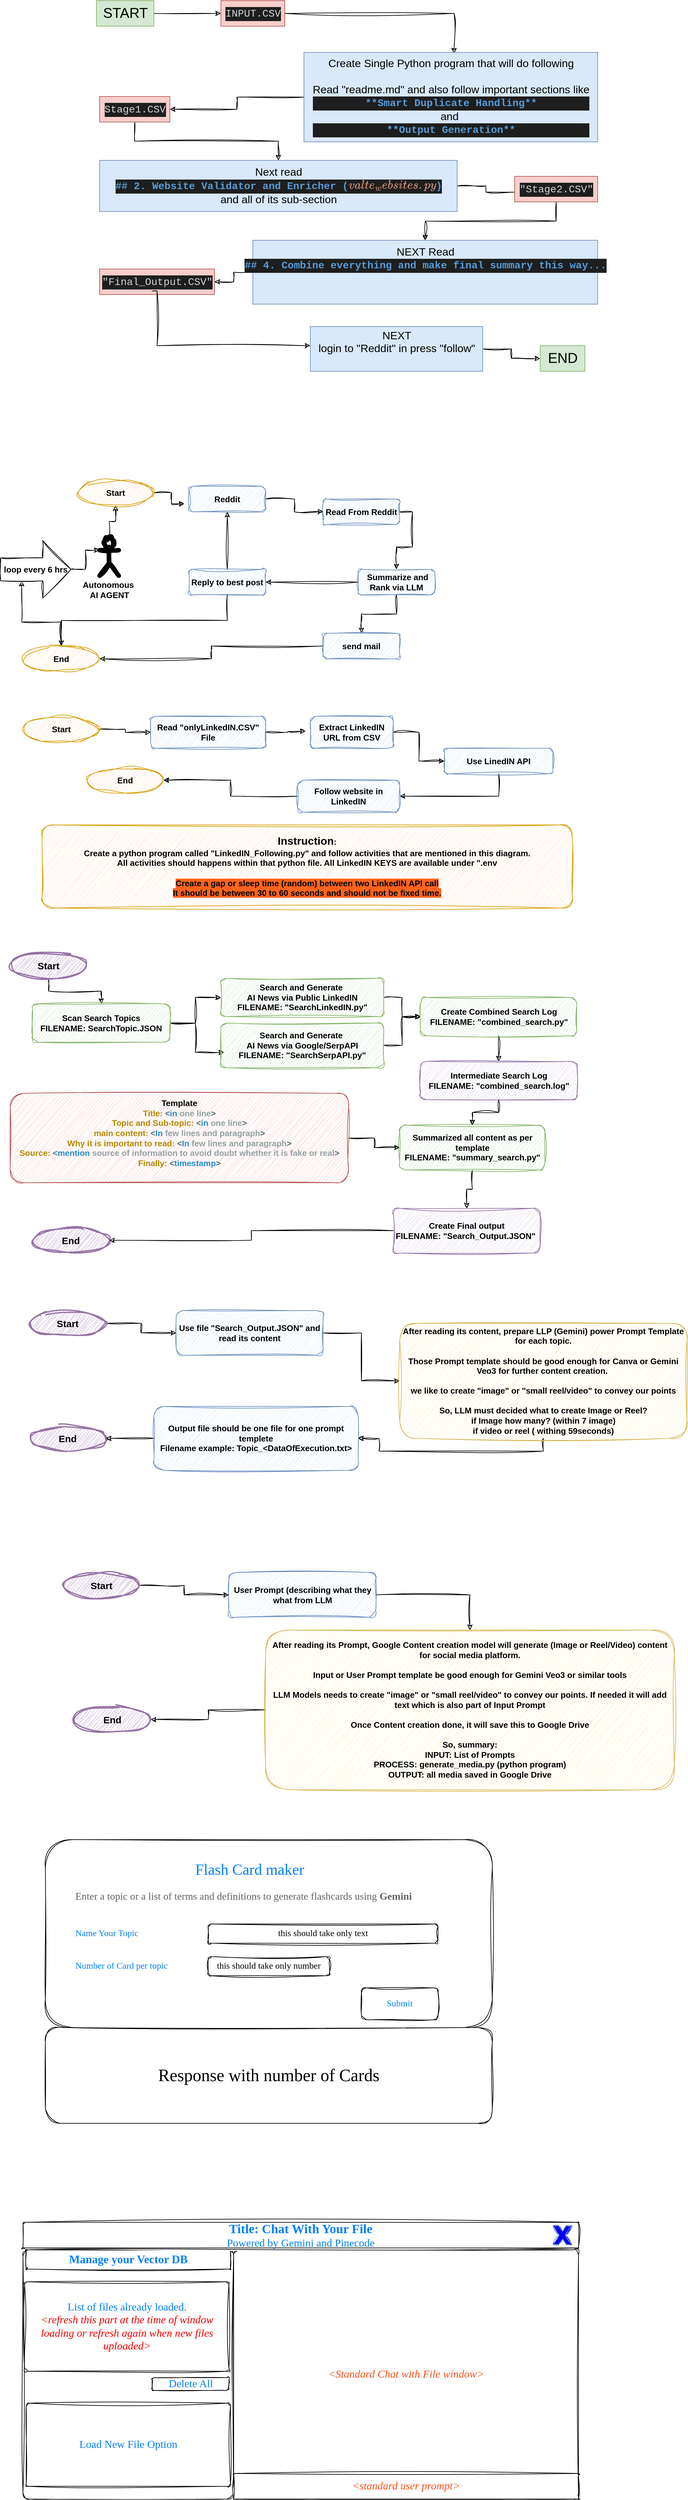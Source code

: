 <mxfile version="28.1.2">
  <diagram name="Page-1" id="1qW2JOKXYpLRvEJQn6gx">
    <mxGraphModel dx="1240" dy="681" grid="1" gridSize="10" guides="1" tooltips="1" connect="1" arrows="1" fold="1" page="1" pageScale="1" pageWidth="1700" pageHeight="2400" math="0" shadow="0">
      <root>
        <mxCell id="0" />
        <mxCell id="1" parent="0" />
        <mxCell id="lKeDKP6vbJKKnMthS0r1-26" value="" style="edgeStyle=orthogonalEdgeStyle;rounded=0;sketch=1;hachureGap=4;jiggle=2;curveFitting=1;orthogonalLoop=1;jettySize=auto;html=1;fontFamily=Architects Daughter;fontSource=https%3A%2F%2Ffonts.googleapis.com%2Fcss%3Ffamily%3DArchitects%2BDaughter;entryX=0.511;entryY=0.011;entryDx=0;entryDy=0;entryPerimeter=0;" parent="1" source="lKeDKP6vbJKKnMthS0r1-22" target="lKeDKP6vbJKKnMthS0r1-24" edge="1">
          <mxGeometry relative="1" as="geometry">
            <mxPoint x="325" y="95" as="targetPoint" />
          </mxGeometry>
        </mxCell>
        <mxCell id="lKeDKP6vbJKKnMthS0r1-22" value="&lt;div style=&quot;color: #d4d4d4;background-color: #1e1e1e;font-family: Consolas, &#39;Courier New&#39;, monospace;font-weight: normal;font-size: 16px;line-height: 22px;white-space: pre;&quot;&gt;&lt;div&gt;&lt;span style=&quot;color: #d4d4d4;&quot;&gt;INPUT.CSV&lt;/span&gt;&lt;/div&gt;&lt;/div&gt;" style="text;html=1;align=center;verticalAlign=middle;resizable=0;points=[];autosize=1;strokeColor=#b85450;fillColor=#f8cecc;fontFamily=Helvetica;fontSize=17;" parent="1" vertex="1">
          <mxGeometry x="430" y="50" width="100" height="40" as="geometry" />
        </mxCell>
        <mxCell id="lKeDKP6vbJKKnMthS0r1-29" value="" style="edgeStyle=orthogonalEdgeStyle;rounded=0;sketch=1;hachureGap=4;jiggle=2;curveFitting=1;orthogonalLoop=1;jettySize=auto;html=1;fontFamily=Architects Daughter;fontSource=https%3A%2F%2Ffonts.googleapis.com%2Fcss%3Ffamily%3DArchitects%2BDaughter;" parent="1" source="lKeDKP6vbJKKnMthS0r1-23" target="lKeDKP6vbJKKnMthS0r1-28" edge="1">
          <mxGeometry relative="1" as="geometry" />
        </mxCell>
        <mxCell id="lKeDKP6vbJKKnMthS0r1-23" value="&lt;div style=&quot;color: #d4d4d4;background-color: #1e1e1e;font-family: Consolas, &#39;Courier New&#39;, monospace;font-weight: normal;font-size: 16px;line-height: 22px;white-space: pre;&quot;&gt;&lt;div&gt;&lt;span style=&quot;color: #d4d4d4;&quot;&gt;Stage1.CSV&lt;/span&gt;&lt;/div&gt;&lt;/div&gt;" style="text;html=1;align=center;verticalAlign=middle;resizable=0;points=[];autosize=1;strokeColor=#b85450;fillColor=#f8cecc;fontFamily=Helvetica;fontSize=17;" parent="1" vertex="1">
          <mxGeometry x="240" y="200" width="110" height="40" as="geometry" />
        </mxCell>
        <mxCell id="lKeDKP6vbJKKnMthS0r1-27" value="" style="edgeStyle=orthogonalEdgeStyle;rounded=0;sketch=1;hachureGap=4;jiggle=2;curveFitting=1;orthogonalLoop=1;jettySize=auto;html=1;fontFamily=Architects Daughter;fontSource=https%3A%2F%2Ffonts.googleapis.com%2Fcss%3Ffamily%3DArchitects%2BDaughter;" parent="1" source="lKeDKP6vbJKKnMthS0r1-24" target="lKeDKP6vbJKKnMthS0r1-23" edge="1">
          <mxGeometry relative="1" as="geometry" />
        </mxCell>
        <mxCell id="lKeDKP6vbJKKnMthS0r1-24" value="&lt;div&gt;Create Single Python program that will do following&lt;/div&gt;&lt;div&gt;&lt;br&gt;&lt;/div&gt;&lt;div&gt;Read &quot;readme.md&quot; and also follow important sections like&lt;div style=&quot;color: rgb(212, 212, 212); background-color: rgb(30, 30, 30); font-family: Consolas, &amp;quot;Courier New&amp;quot;, monospace; font-weight: normal; font-size: 16px; line-height: 22px; white-space: pre;&quot;&gt;&lt;div&gt;&lt;span style=&quot;color: rgb(86, 156, 214); font-weight: bold;&quot;&gt;**Smart Duplicate Handling**&lt;/span&gt;&lt;/div&gt;&lt;/div&gt;and&amp;nbsp;&lt;/div&gt;&lt;div&gt;&lt;div style=&quot;color: rgb(212, 212, 212); background-color: rgb(30, 30, 30); font-family: Consolas, &amp;quot;Courier New&amp;quot;, monospace; font-weight: normal; font-size: 16px; line-height: 22px; white-space: pre;&quot;&gt;&lt;div&gt;&lt;span style=&quot;color: rgb(86, 156, 214); font-weight: bold;&quot;&gt;**Output Generation**&lt;/span&gt;&lt;/div&gt;&lt;/div&gt;&lt;/div&gt;" style="text;html=1;align=center;verticalAlign=middle;resizable=0;points=[];autosize=1;strokeColor=#6c8ebf;fillColor=#dae8fc;fontFamily=Helvetica;fontSize=17;" parent="1" vertex="1">
          <mxGeometry x="560" y="131" width="460" height="140" as="geometry" />
        </mxCell>
        <mxCell id="lKeDKP6vbJKKnMthS0r1-32" value="" style="edgeStyle=orthogonalEdgeStyle;rounded=0;sketch=1;hachureGap=4;jiggle=2;curveFitting=1;orthogonalLoop=1;jettySize=auto;html=1;fontFamily=Architects Daughter;fontSource=https%3A%2F%2Ffonts.googleapis.com%2Fcss%3Ffamily%3DArchitects%2BDaughter;entryX=0.071;entryY=0.617;entryDx=0;entryDy=0;entryPerimeter=0;" parent="1" source="lKeDKP6vbJKKnMthS0r1-28" target="lKeDKP6vbJKKnMthS0r1-30" edge="1">
          <mxGeometry relative="1" as="geometry">
            <mxPoint x="630" y="510" as="targetPoint" />
          </mxGeometry>
        </mxCell>
        <mxCell id="lKeDKP6vbJKKnMthS0r1-28" value="&lt;div&gt;Next read &lt;br&gt;&lt;/div&gt;&lt;div&gt;&lt;div style=&quot;color: rgb(212, 212, 212); background-color: rgb(30, 30, 30); font-family: Consolas, &amp;quot;Courier New&amp;quot;, monospace; font-weight: normal; font-size: 16px; line-height: 22px; white-space: pre;&quot;&gt;&lt;div&gt;&lt;span style=&quot;color: rgb(86, 156, 214); font-weight: bold;&quot;&gt;## 2. Website Validator and Enricher (&lt;/span&gt;&lt;span style=&quot;color: rgb(206, 145, 120); font-weight: bold;&quot;&gt;`validate_websites.py`&lt;/span&gt;&lt;span style=&quot;color: rgb(86, 156, 214); font-weight: bold;&quot;&gt;)&lt;/span&gt;&lt;/div&gt;&lt;/div&gt;and all of its sub-section&lt;/div&gt;" style="text;html=1;align=center;verticalAlign=middle;resizable=0;points=[];autosize=1;strokeColor=#6c8ebf;fillColor=#dae8fc;fontFamily=Helvetica;fontSize=17;" parent="1" vertex="1">
          <mxGeometry x="240" y="300" width="560" height="80" as="geometry" />
        </mxCell>
        <mxCell id="lKeDKP6vbJKKnMthS0r1-37" value="" style="edgeStyle=orthogonalEdgeStyle;rounded=0;sketch=1;hachureGap=4;jiggle=2;curveFitting=1;orthogonalLoop=1;jettySize=auto;html=1;fontFamily=Architects Daughter;fontSource=https%3A%2F%2Ffonts.googleapis.com%2Fcss%3Ffamily%3DArchitects%2BDaughter;" parent="1" source="lKeDKP6vbJKKnMthS0r1-30" target="lKeDKP6vbJKKnMthS0r1-35" edge="1">
          <mxGeometry relative="1" as="geometry" />
        </mxCell>
        <mxCell id="lKeDKP6vbJKKnMthS0r1-30" value="&lt;div style=&quot;color: #d4d4d4;background-color: #1e1e1e;font-family: Consolas, &#39;Courier New&#39;, monospace;font-weight: normal;font-size: 16px;line-height: 22px;white-space: pre;&quot;&gt;&lt;div&gt;&lt;span style=&quot;color: #d4d4d4;&quot;&gt;&quot;Stage2.CSV&quot;&lt;/span&gt;&lt;/div&gt;&lt;/div&gt;" style="text;html=1;align=center;verticalAlign=middle;resizable=0;points=[];autosize=1;strokeColor=#b85450;fillColor=#f8cecc;fontFamily=Helvetica;fontSize=17;" parent="1" vertex="1">
          <mxGeometry x="890" y="325" width="130" height="40" as="geometry" />
        </mxCell>
        <mxCell id="lKeDKP6vbJKKnMthS0r1-38" value="" style="edgeStyle=orthogonalEdgeStyle;rounded=0;sketch=1;hachureGap=4;jiggle=2;curveFitting=1;orthogonalLoop=1;jettySize=auto;html=1;fontFamily=Architects Daughter;fontSource=https%3A%2F%2Ffonts.googleapis.com%2Fcss%3Ffamily%3DArchitects%2BDaughter;" parent="1" source="lKeDKP6vbJKKnMthS0r1-35" target="lKeDKP6vbJKKnMthS0r1-36" edge="1">
          <mxGeometry relative="1" as="geometry" />
        </mxCell>
        <mxCell id="lKeDKP6vbJKKnMthS0r1-35" value="NEXT Read &lt;br&gt;&lt;div&gt;&lt;div style=&quot;color: #d4d4d4;background-color: #1e1e1e;font-family: Consolas, &#39;Courier New&#39;, monospace;font-weight: normal;font-size: 16px;line-height: 22px;white-space: pre;&quot;&gt;&lt;div&gt;&lt;span style=&quot;color: #569cd6;font-weight: bold;&quot;&gt;## 4. Combine everything and make final summary this way...&lt;/span&gt;&lt;/div&gt;&lt;/div&gt;&lt;/div&gt;&lt;div&gt;&lt;br&gt;&lt;/div&gt;&lt;div&gt;&lt;br&gt;&lt;/div&gt;" style="text;html=1;align=center;verticalAlign=middle;resizable=0;points=[];autosize=1;strokeColor=#6c8ebf;fillColor=#dae8fc;fontFamily=Helvetica;fontSize=17;" parent="1" vertex="1">
          <mxGeometry x="480" y="425" width="540" height="100" as="geometry" />
        </mxCell>
        <mxCell id="lKeDKP6vbJKKnMthS0r1-36" value="&lt;div style=&quot;color: #d4d4d4;background-color: #1e1e1e;font-family: Consolas, &#39;Courier New&#39;, monospace;font-weight: normal;font-size: 16px;line-height: 22px;white-space: pre;&quot;&gt;&lt;div&gt;&lt;span style=&quot;color: #d4d4d4;&quot;&gt;&quot;Final_Output.CSV&quot;&lt;/span&gt;&lt;/div&gt;&lt;/div&gt;" style="text;html=1;align=center;verticalAlign=middle;resizable=0;points=[];autosize=1;strokeColor=#b85450;fillColor=#f8cecc;fontFamily=Helvetica;fontSize=17;" parent="1" vertex="1">
          <mxGeometry x="240" y="470" width="180" height="40" as="geometry" />
        </mxCell>
        <mxCell id="-dyTPLVaZyKXN_oUD8W6-10" value="" style="edgeStyle=orthogonalEdgeStyle;rounded=0;sketch=1;hachureGap=4;jiggle=2;curveFitting=1;orthogonalLoop=1;jettySize=auto;html=1;fontFamily=Architects Daughter;fontSource=https%3A%2F%2Ffonts.googleapis.com%2Fcss%3Ffamily%3DArchitects%2BDaughter;" parent="1" source="-dyTPLVaZyKXN_oUD8W6-3" target="-dyTPLVaZyKXN_oUD8W6-9" edge="1">
          <mxGeometry relative="1" as="geometry" />
        </mxCell>
        <mxCell id="-dyTPLVaZyKXN_oUD8W6-3" value="NEXT &lt;br&gt;login to &quot;Reddit&quot; in press &quot;follow&quot;&lt;div&gt;&lt;br&gt;&lt;/div&gt;" style="text;html=1;align=center;verticalAlign=middle;resizable=0;points=[];autosize=1;strokeColor=#6c8ebf;fillColor=#dae8fc;fontFamily=Helvetica;fontSize=17;" parent="1" vertex="1">
          <mxGeometry x="570" y="560" width="270" height="70" as="geometry" />
        </mxCell>
        <mxCell id="-dyTPLVaZyKXN_oUD8W6-8" value="" style="edgeStyle=orthogonalEdgeStyle;rounded=0;sketch=1;hachureGap=4;jiggle=2;curveFitting=1;orthogonalLoop=1;jettySize=auto;html=1;fontFamily=Architects Daughter;fontSource=https%3A%2F%2Ffonts.googleapis.com%2Fcss%3Ffamily%3DArchitects%2BDaughter;" parent="1" source="-dyTPLVaZyKXN_oUD8W6-7" target="lKeDKP6vbJKKnMthS0r1-22" edge="1">
          <mxGeometry relative="1" as="geometry" />
        </mxCell>
        <mxCell id="-dyTPLVaZyKXN_oUD8W6-7" value="START" style="text;html=1;align=center;verticalAlign=middle;resizable=0;points=[];autosize=1;strokeColor=#82b366;fillColor=#d5e8d4;fontFamily=Helvetica;fontSize=22;" parent="1" vertex="1">
          <mxGeometry x="235" y="50" width="90" height="40" as="geometry" />
        </mxCell>
        <mxCell id="-dyTPLVaZyKXN_oUD8W6-9" value="END" style="text;html=1;align=center;verticalAlign=middle;resizable=0;points=[];autosize=1;strokeColor=#82b366;fillColor=#d5e8d4;fontFamily=Helvetica;fontSize=22;" parent="1" vertex="1">
          <mxGeometry x="930" y="590" width="70" height="40" as="geometry" />
        </mxCell>
        <mxCell id="66xsdP2rSsAmPCk141yM-6" value="" style="edgeStyle=orthogonalEdgeStyle;rounded=0;sketch=1;hachureGap=4;jiggle=2;curveFitting=1;orthogonalLoop=1;jettySize=auto;html=1;fontFamily=Helvetica;fontSize=13;fontStyle=1;exitX=0.5;exitY=0;exitDx=0;exitDy=0;exitPerimeter=0;" parent="1" source="66xsdP2rSsAmPCk141yM-1" target="66xsdP2rSsAmPCk141yM-2" edge="1">
          <mxGeometry relative="1" as="geometry" />
        </mxCell>
        <mxCell id="66xsdP2rSsAmPCk141yM-1" value="&lt;div&gt;Autonomous&amp;nbsp;&lt;/div&gt;&lt;div&gt;AI AGENT&lt;/div&gt;" style="shape=umlActor;verticalLabelPosition=bottom;verticalAlign=top;html=1;outlineConnect=0;sketch=1;hachureGap=4;jiggle=2;curveFitting=1;fontFamily=Helvetica;fontSize=13;fontStyle=1;strokeWidth=7;" parent="1" vertex="1">
          <mxGeometry x="240" y="890" width="30" height="60" as="geometry" />
        </mxCell>
        <mxCell id="66xsdP2rSsAmPCk141yM-7" value="" style="edgeStyle=orthogonalEdgeStyle;rounded=0;sketch=1;hachureGap=4;jiggle=2;curveFitting=1;orthogonalLoop=1;jettySize=auto;html=1;fontFamily=Helvetica;entryX=-0.061;entryY=0.689;entryDx=0;entryDy=0;entryPerimeter=0;fontSize=13;fontStyle=1" parent="1" source="66xsdP2rSsAmPCk141yM-2" target="66xsdP2rSsAmPCk141yM-15" edge="1">
          <mxGeometry relative="1" as="geometry" />
        </mxCell>
        <mxCell id="66xsdP2rSsAmPCk141yM-2" value="Start" style="ellipse;whiteSpace=wrap;html=1;sketch=1;hachureGap=4;jiggle=2;curveFitting=1;fontFamily=Helvetica;fontSize=13;fontStyle=1;fillColor=#ffe6cc;strokeColor=#d79b00;" parent="1" vertex="1">
          <mxGeometry x="205" y="800" width="120" height="40" as="geometry" />
        </mxCell>
        <mxCell id="66xsdP2rSsAmPCk141yM-24" value="" style="edgeStyle=orthogonalEdgeStyle;rounded=0;sketch=1;hachureGap=4;jiggle=2;curveFitting=1;orthogonalLoop=1;jettySize=auto;html=1;fontFamily=Architects Daughter;fontSource=https%3A%2F%2Ffonts.googleapis.com%2Fcss%3Ffamily%3DArchitects%2BDaughter;entryX=0;entryY=0;entryDx=33;entryDy=63;entryPerimeter=0;" parent="1" source="66xsdP2rSsAmPCk141yM-3" target="66xsdP2rSsAmPCk141yM-23" edge="1">
          <mxGeometry relative="1" as="geometry" />
        </mxCell>
        <mxCell id="66xsdP2rSsAmPCk141yM-11" value="" style="edgeStyle=orthogonalEdgeStyle;rounded=0;sketch=1;hachureGap=4;jiggle=2;curveFitting=1;orthogonalLoop=1;jettySize=auto;html=1;fontFamily=Helvetica;fontSize=13;fontStyle=1;exitX=1;exitY=0.5;exitDx=0;exitDy=0;" parent="1" source="66xsdP2rSsAmPCk141yM-5" target="66xsdP2rSsAmPCk141yM-9" edge="1">
          <mxGeometry relative="1" as="geometry" />
        </mxCell>
        <mxCell id="66xsdP2rSsAmPCk141yM-5" value="Read From Reddit" style="rounded=1;whiteSpace=wrap;html=1;sketch=1;hachureGap=4;jiggle=2;curveFitting=1;fontFamily=Helvetica;fontSize=13;fontStyle=1;fillColor=#dae8fc;strokeColor=#6c8ebf;" parent="1" vertex="1">
          <mxGeometry x="590" y="830" width="120" height="40" as="geometry" />
        </mxCell>
        <mxCell id="66xsdP2rSsAmPCk141yM-12" value="" style="edgeStyle=orthogonalEdgeStyle;rounded=0;sketch=1;hachureGap=4;jiggle=2;curveFitting=1;orthogonalLoop=1;jettySize=auto;html=1;fontFamily=Helvetica;exitX=0.5;exitY=1;exitDx=0;exitDy=0;fontSize=13;fontStyle=1" parent="1" source="66xsdP2rSsAmPCk141yM-9" target="66xsdP2rSsAmPCk141yM-10" edge="1">
          <mxGeometry relative="1" as="geometry" />
        </mxCell>
        <mxCell id="66xsdP2rSsAmPCk141yM-18" value="" style="edgeStyle=orthogonalEdgeStyle;rounded=0;sketch=1;hachureGap=4;jiggle=2;curveFitting=1;orthogonalLoop=1;jettySize=auto;html=1;fontFamily=Helvetica;fontSize=13;fontStyle=1" parent="1" source="66xsdP2rSsAmPCk141yM-9" target="66xsdP2rSsAmPCk141yM-17" edge="1">
          <mxGeometry relative="1" as="geometry" />
        </mxCell>
        <mxCell id="66xsdP2rSsAmPCk141yM-9" value="&amp;nbsp;Summarize and Rank via LLM" style="rounded=1;whiteSpace=wrap;html=1;sketch=1;hachureGap=4;jiggle=2;curveFitting=1;fontFamily=Helvetica;fontSize=13;fontStyle=1;fillColor=#dae8fc;strokeColor=#6c8ebf;" parent="1" vertex="1">
          <mxGeometry x="645" y="940" width="120" height="40" as="geometry" />
        </mxCell>
        <mxCell id="66xsdP2rSsAmPCk141yM-14" value="" style="edgeStyle=orthogonalEdgeStyle;rounded=0;sketch=1;hachureGap=4;jiggle=2;curveFitting=1;orthogonalLoop=1;jettySize=auto;html=1;fontFamily=Helvetica;fontSize=13;fontStyle=1;entryX=1;entryY=0.5;entryDx=0;entryDy=0;" parent="1" source="66xsdP2rSsAmPCk141yM-10" target="66xsdP2rSsAmPCk141yM-3" edge="1">
          <mxGeometry relative="1" as="geometry" />
        </mxCell>
        <mxCell id="66xsdP2rSsAmPCk141yM-10" value="send mail" style="rounded=1;whiteSpace=wrap;html=1;sketch=1;hachureGap=4;jiggle=2;curveFitting=1;fontFamily=Helvetica;fontSize=13;fontStyle=1;fillColor=#dae8fc;strokeColor=#6c8ebf;" parent="1" vertex="1">
          <mxGeometry x="590" y="1040" width="120" height="40" as="geometry" />
        </mxCell>
        <mxCell id="66xsdP2rSsAmPCk141yM-16" value="" style="edgeStyle=orthogonalEdgeStyle;rounded=0;sketch=1;hachureGap=4;jiggle=2;curveFitting=1;orthogonalLoop=1;jettySize=auto;html=1;fontFamily=Helvetica;fontSize=13;fontStyle=1" parent="1" source="66xsdP2rSsAmPCk141yM-15" target="66xsdP2rSsAmPCk141yM-5" edge="1">
          <mxGeometry relative="1" as="geometry" />
        </mxCell>
        <mxCell id="66xsdP2rSsAmPCk141yM-15" value="Reddit" style="rounded=1;whiteSpace=wrap;html=1;sketch=1;hachureGap=4;jiggle=2;curveFitting=1;fontFamily=Helvetica;fontSize=13;fontStyle=1;fillColor=#dae8fc;strokeColor=#6c8ebf;" parent="1" vertex="1">
          <mxGeometry x="380" y="810" width="120" height="40" as="geometry" />
        </mxCell>
        <mxCell id="66xsdP2rSsAmPCk141yM-19" value="" style="edgeStyle=orthogonalEdgeStyle;rounded=0;sketch=1;hachureGap=4;jiggle=2;curveFitting=1;orthogonalLoop=1;jettySize=auto;html=1;fontFamily=Helvetica;fontSize=13;fontStyle=1" parent="1" source="66xsdP2rSsAmPCk141yM-17" target="66xsdP2rSsAmPCk141yM-15" edge="1">
          <mxGeometry relative="1" as="geometry" />
        </mxCell>
        <mxCell id="66xsdP2rSsAmPCk141yM-17" value="Reply to best post" style="rounded=1;whiteSpace=wrap;html=1;sketch=1;hachureGap=4;jiggle=2;curveFitting=1;fontFamily=Helvetica;fontSize=13;fontStyle=1;fillColor=#dae8fc;strokeColor=#6c8ebf;" parent="1" vertex="1">
          <mxGeometry x="380" y="940" width="120" height="40" as="geometry" />
        </mxCell>
        <mxCell id="66xsdP2rSsAmPCk141yM-26" value="" style="edgeStyle=orthogonalEdgeStyle;rounded=0;sketch=1;hachureGap=4;jiggle=2;curveFitting=1;orthogonalLoop=1;jettySize=auto;html=1;fontFamily=Architects Daughter;fontSource=https%3A%2F%2Ffonts.googleapis.com%2Fcss%3Ffamily%3DArchitects%2BDaughter;entryX=0;entryY=0.333;entryDx=0;entryDy=0;entryPerimeter=0;" parent="1" source="66xsdP2rSsAmPCk141yM-23" target="66xsdP2rSsAmPCk141yM-1" edge="1">
          <mxGeometry relative="1" as="geometry">
            <mxPoint x="260" y="970" as="targetPoint" />
          </mxGeometry>
        </mxCell>
        <mxCell id="66xsdP2rSsAmPCk141yM-23" value="loop every 6 hrs" style="shape=singleArrow;whiteSpace=wrap;html=1;arrowWidth=0.4;arrowSize=0.4;fontSize=13;sketch=1;hachureGap=4;jiggle=2;curveFitting=1;fontStyle=1;" parent="1" vertex="1">
          <mxGeometry x="85" y="895" width="110" height="90" as="geometry" />
        </mxCell>
        <mxCell id="66xsdP2rSsAmPCk141yM-29" value="" style="edgeStyle=orthogonalEdgeStyle;rounded=0;sketch=1;hachureGap=4;jiggle=2;curveFitting=1;orthogonalLoop=1;jettySize=auto;html=1;fontFamily=Architects Daughter;fontSource=https%3A%2F%2Ffonts.googleapis.com%2Fcss%3Ffamily%3DArchitects%2BDaughter;exitX=0.5;exitY=1;exitDx=0;exitDy=0;" parent="1" source="66xsdP2rSsAmPCk141yM-17" target="66xsdP2rSsAmPCk141yM-3" edge="1">
          <mxGeometry relative="1" as="geometry">
            <mxPoint x="440" y="980" as="sourcePoint" />
            <mxPoint x="200" y="1070" as="targetPoint" />
            <Array as="points" />
          </mxGeometry>
        </mxCell>
        <mxCell id="66xsdP2rSsAmPCk141yM-3" value="End" style="ellipse;whiteSpace=wrap;html=1;sketch=1;hachureGap=4;jiggle=2;curveFitting=1;fontFamily=Helvetica;fontSize=13;fontStyle=1;fillColor=#ffe6cc;strokeColor=#d79b00;" parent="1" vertex="1">
          <mxGeometry x="120" y="1060" width="120" height="40" as="geometry" />
        </mxCell>
        <mxCell id="P2n-8bCShkGf46NeMdwZ-1" value="" style="edgeStyle=orthogonalEdgeStyle;rounded=0;sketch=1;hachureGap=4;jiggle=2;curveFitting=1;orthogonalLoop=1;jettySize=auto;html=1;fontFamily=Architects Daughter;fontSource=https%3A%2F%2Ffonts.googleapis.com%2Fcss%3Ffamily%3DArchitects%2BDaughter;entryX=0;entryY=0.429;entryDx=0;entryDy=0;entryPerimeter=0;exitX=0.456;exitY=0.861;exitDx=0;exitDy=0;exitPerimeter=0;" parent="1" source="lKeDKP6vbJKKnMthS0r1-36" target="-dyTPLVaZyKXN_oUD8W6-3" edge="1">
          <mxGeometry relative="1" as="geometry">
            <mxPoint x="530" y="550" as="sourcePoint" />
            <mxPoint x="470" y="565" as="targetPoint" />
            <Array as="points">
              <mxPoint x="330" y="504" />
              <mxPoint x="330" y="590" />
            </Array>
          </mxGeometry>
        </mxCell>
        <mxCell id="c22bLodAKcmqXCVV3KPD-7" value="" style="edgeStyle=orthogonalEdgeStyle;rounded=0;sketch=1;hachureGap=4;jiggle=2;curveFitting=1;orthogonalLoop=1;jettySize=auto;html=1;fontFamily=Architects Daughter;fontSource=https%3A%2F%2Ffonts.googleapis.com%2Fcss%3Ffamily%3DArchitects%2BDaughter;entryX=-0.058;entryY=0.471;entryDx=0;entryDy=0;entryPerimeter=0;" parent="1" source="c22bLodAKcmqXCVV3KPD-1" target="c22bLodAKcmqXCVV3KPD-2" edge="1">
          <mxGeometry relative="1" as="geometry" />
        </mxCell>
        <mxCell id="c22bLodAKcmqXCVV3KPD-1" value="Read &quot;onlyLinkedIN.CSV&quot; File" style="rounded=1;whiteSpace=wrap;html=1;sketch=1;hachureGap=4;jiggle=2;curveFitting=1;fontFamily=Helvetica;fontSize=13;fontStyle=1;fillColor=#dae8fc;strokeColor=#6c8ebf;" parent="1" vertex="1">
          <mxGeometry x="320" y="1170" width="180" height="50" as="geometry" />
        </mxCell>
        <mxCell id="c22bLodAKcmqXCVV3KPD-9" value="" style="edgeStyle=orthogonalEdgeStyle;rounded=0;sketch=1;hachureGap=4;jiggle=2;curveFitting=1;orthogonalLoop=1;jettySize=auto;html=1;fontFamily=Architects Daughter;fontSource=https%3A%2F%2Ffonts.googleapis.com%2Fcss%3Ffamily%3DArchitects%2BDaughter;exitX=0.5;exitY=1;exitDx=0;exitDy=0;entryX=1;entryY=0.5;entryDx=0;entryDy=0;" parent="1" source="c22bLodAKcmqXCVV3KPD-12" target="c22bLodAKcmqXCVV3KPD-3" edge="1">
          <mxGeometry relative="1" as="geometry" />
        </mxCell>
        <mxCell id="c22bLodAKcmqXCVV3KPD-13" value="" style="edgeStyle=orthogonalEdgeStyle;rounded=0;sketch=1;hachureGap=4;jiggle=2;curveFitting=1;orthogonalLoop=1;jettySize=auto;html=1;fontFamily=Architects Daughter;fontSource=https%3A%2F%2Ffonts.googleapis.com%2Fcss%3Ffamily%3DArchitects%2BDaughter;" parent="1" source="c22bLodAKcmqXCVV3KPD-2" target="c22bLodAKcmqXCVV3KPD-12" edge="1">
          <mxGeometry relative="1" as="geometry" />
        </mxCell>
        <mxCell id="c22bLodAKcmqXCVV3KPD-2" value="Extract LinkedIN URL from CSV" style="rounded=1;whiteSpace=wrap;html=1;sketch=1;hachureGap=4;jiggle=2;curveFitting=1;fontFamily=Helvetica;fontSize=13;fontStyle=1;fillColor=#dae8fc;strokeColor=#6c8ebf;" parent="1" vertex="1">
          <mxGeometry x="570" y="1170" width="130" height="50" as="geometry" />
        </mxCell>
        <mxCell id="c22bLodAKcmqXCVV3KPD-10" value="" style="edgeStyle=orthogonalEdgeStyle;rounded=0;sketch=1;hachureGap=4;jiggle=2;curveFitting=1;orthogonalLoop=1;jettySize=auto;html=1;fontFamily=Architects Daughter;fontSource=https%3A%2F%2Ffonts.googleapis.com%2Fcss%3Ffamily%3DArchitects%2BDaughter;" parent="1" source="c22bLodAKcmqXCVV3KPD-3" target="c22bLodAKcmqXCVV3KPD-5" edge="1">
          <mxGeometry relative="1" as="geometry" />
        </mxCell>
        <mxCell id="c22bLodAKcmqXCVV3KPD-3" value="Follow website in LinkedIN" style="rounded=1;whiteSpace=wrap;html=1;sketch=1;hachureGap=4;jiggle=2;curveFitting=1;fontFamily=Helvetica;fontSize=13;fontStyle=1;fillColor=#dae8fc;strokeColor=#6c8ebf;" parent="1" vertex="1">
          <mxGeometry x="550" y="1270" width="160" height="50" as="geometry" />
        </mxCell>
        <mxCell id="c22bLodAKcmqXCVV3KPD-6" value="" style="edgeStyle=orthogonalEdgeStyle;rounded=0;sketch=1;hachureGap=4;jiggle=2;curveFitting=1;orthogonalLoop=1;jettySize=auto;html=1;fontFamily=Architects Daughter;fontSource=https%3A%2F%2Ffonts.googleapis.com%2Fcss%3Ffamily%3DArchitects%2BDaughter;" parent="1" source="c22bLodAKcmqXCVV3KPD-4" target="c22bLodAKcmqXCVV3KPD-1" edge="1">
          <mxGeometry relative="1" as="geometry" />
        </mxCell>
        <mxCell id="c22bLodAKcmqXCVV3KPD-4" value="Start" style="ellipse;whiteSpace=wrap;html=1;sketch=1;hachureGap=4;jiggle=2;curveFitting=1;fontFamily=Helvetica;fontSize=13;fontStyle=1;fillColor=#ffe6cc;strokeColor=#d79b00;" parent="1" vertex="1">
          <mxGeometry x="120" y="1170" width="120" height="40" as="geometry" />
        </mxCell>
        <mxCell id="c22bLodAKcmqXCVV3KPD-5" value="End" style="ellipse;whiteSpace=wrap;html=1;sketch=1;hachureGap=4;jiggle=2;curveFitting=1;fontFamily=Helvetica;fontSize=13;fontStyle=1;fillColor=#ffe6cc;strokeColor=#d79b00;" parent="1" vertex="1">
          <mxGeometry x="220" y="1250" width="120" height="40" as="geometry" />
        </mxCell>
        <mxCell id="c22bLodAKcmqXCVV3KPD-12" value="Use LinedIN API" style="rounded=1;whiteSpace=wrap;html=1;sketch=1;hachureGap=4;jiggle=2;curveFitting=1;fontFamily=Helvetica;fontSize=13;fontStyle=1;fillColor=#dae8fc;strokeColor=#6c8ebf;" parent="1" vertex="1">
          <mxGeometry x="780" y="1220" width="170" height="40" as="geometry" />
        </mxCell>
        <mxCell id="c22bLodAKcmqXCVV3KPD-14" value="&lt;div&gt;&lt;font style=&quot;font-size: 17px;&quot;&gt;Instruction&lt;/font&gt;:&lt;/div&gt;&lt;div&gt;Create a python program called &quot;LinkedIN_Following.py&quot; and follow activities that are mentioned in this diagram.&lt;/div&gt;&lt;div&gt;All activities should happens within that python file. All LinkedIN KEYS are available under &quot;.env&lt;/div&gt;&lt;div&gt;&lt;span style=&quot;background-color: light-dark(#ffffff, var(--ge-dark-color, #121212)); color: rgb(0, 0, 0);&quot;&gt;&lt;br&gt;&lt;/span&gt;&lt;/div&gt;&lt;div&gt;&lt;span style=&quot;color: rgb(0, 0, 0); background-color: rgb(255, 99, 28);&quot;&gt;Create a gap or sleep time (random) between two LinkedIN API call&lt;br&gt;It should be between 30 to 60 seconds and should not be fixed time.&lt;/span&gt;&lt;/div&gt;" style="rounded=1;whiteSpace=wrap;html=1;sketch=1;hachureGap=4;jiggle=2;curveFitting=1;fontFamily=Helvetica;fontSize=13;fontStyle=1;fillColor=#ffe6cc;strokeColor=#d79b00;" parent="1" vertex="1">
          <mxGeometry x="150" y="1340" width="830" height="130" as="geometry" />
        </mxCell>
        <mxCell id="c22bLodAKcmqXCVV3KPD-16" value="" style="edgeStyle=orthogonalEdgeStyle;rounded=0;sketch=1;hachureGap=4;jiggle=2;curveFitting=1;orthogonalLoop=1;jettySize=auto;html=1;fontFamily=Architects Daughter;fontSource=https%3A%2F%2Ffonts.googleapis.com%2Fcss%3Ffamily%3DArchitects%2BDaughter;entryX=0;entryY=0.5;entryDx=0;entryDy=0;" parent="1" source="c22bLodAKcmqXCVV3KPD-17" target="c22bLodAKcmqXCVV3KPD-20" edge="1">
          <mxGeometry relative="1" as="geometry" />
        </mxCell>
        <mxCell id="c22bLodAKcmqXCVV3KPD-17" value="&lt;div&gt;Search and Generate&amp;nbsp;&lt;/div&gt;&lt;div&gt;AI News&amp;nbsp;via Public LinkedIN&lt;br&gt;FILENAME: &quot;SearchLinkedIN.py&quot;&lt;/div&gt;" style="rounded=1;whiteSpace=wrap;html=1;sketch=1;hachureGap=4;jiggle=2;curveFitting=1;fontFamily=Helvetica;fontSize=13;fontStyle=1;fillColor=#d5e8d4;strokeColor=#82b366;" parent="1" vertex="1">
          <mxGeometry x="430" y="1580" width="255" height="60" as="geometry" />
        </mxCell>
        <mxCell id="c22bLodAKcmqXCVV3KPD-18" value="" style="edgeStyle=orthogonalEdgeStyle;rounded=0;sketch=1;hachureGap=4;jiggle=2;curveFitting=1;orthogonalLoop=1;jettySize=auto;html=1;fontFamily=Architects Daughter;fontSource=https%3A%2F%2Ffonts.googleapis.com%2Fcss%3Ffamily%3DArchitects%2BDaughter;exitX=0.5;exitY=1;exitDx=0;exitDy=0;" parent="1" source="c22bLodAKcmqXCVV3KPD-26" target="c22bLodAKcmqXCVV3KPD-27" edge="1">
          <mxGeometry relative="1" as="geometry" />
        </mxCell>
        <mxCell id="c22bLodAKcmqXCVV3KPD-19" value="" style="edgeStyle=orthogonalEdgeStyle;rounded=0;sketch=1;hachureGap=4;jiggle=2;curveFitting=1;orthogonalLoop=1;jettySize=auto;html=1;fontFamily=Architects Daughter;fontSource=https%3A%2F%2Ffonts.googleapis.com%2Fcss%3Ffamily%3DArchitects%2BDaughter;exitX=0.5;exitY=1;exitDx=0;exitDy=0;entryX=0.5;entryY=0;entryDx=0;entryDy=0;" parent="1" source="c22bLodAKcmqXCVV3KPD-20" target="J0SScUG17d0y3GflYqZq-8" edge="1">
          <mxGeometry relative="1" as="geometry" />
        </mxCell>
        <mxCell id="c22bLodAKcmqXCVV3KPD-20" value="&lt;div&gt;Create Combined Search Log&lt;/div&gt;&lt;div&gt;FILENAME: &quot;combined_search.py&quot;&lt;/div&gt;" style="rounded=1;whiteSpace=wrap;html=1;sketch=1;hachureGap=4;jiggle=2;curveFitting=1;fontFamily=Helvetica;fontSize=13;fontStyle=1;fillColor=#d5e8d4;strokeColor=#82b366;" parent="1" vertex="1">
          <mxGeometry x="742.5" y="1610" width="245" height="60" as="geometry" />
        </mxCell>
        <mxCell id="c22bLodAKcmqXCVV3KPD-23" value="" style="edgeStyle=orthogonalEdgeStyle;rounded=0;sketch=1;hachureGap=4;jiggle=2;curveFitting=1;orthogonalLoop=1;jettySize=auto;html=1;fontFamily=Architects Daughter;fontSource=https%3A%2F%2Ffonts.googleapis.com%2Fcss%3Ffamily%3DArchitects%2BDaughter;exitX=1;exitY=0.5;exitDx=0;exitDy=0;entryX=0;entryY=0.5;entryDx=0;entryDy=0;" parent="1" source="J0SScUG17d0y3GflYqZq-6" target="c22bLodAKcmqXCVV3KPD-17" edge="1">
          <mxGeometry relative="1" as="geometry" />
        </mxCell>
        <mxCell id="J0SScUG17d0y3GflYqZq-3" value="" style="edgeStyle=orthogonalEdgeStyle;rounded=0;sketch=1;hachureGap=4;jiggle=2;curveFitting=1;orthogonalLoop=1;jettySize=auto;html=1;fontFamily=Architects Daughter;fontSource=https%3A%2F%2Ffonts.googleapis.com%2Fcss%3Ffamily%3DArchitects%2BDaughter;entryX=0.019;entryY=0.657;entryDx=0;entryDy=0;entryPerimeter=0;exitX=1;exitY=0.5;exitDx=0;exitDy=0;" parent="1" source="J0SScUG17d0y3GflYqZq-6" target="J0SScUG17d0y3GflYqZq-1" edge="1">
          <mxGeometry relative="1" as="geometry">
            <mxPoint x="170" y="1710" as="targetPoint" />
          </mxGeometry>
        </mxCell>
        <mxCell id="J0SScUG17d0y3GflYqZq-7" value="" style="edgeStyle=orthogonalEdgeStyle;rounded=0;sketch=1;hachureGap=4;jiggle=2;curveFitting=1;orthogonalLoop=1;jettySize=auto;html=1;fontFamily=Architects Daughter;fontSource=https%3A%2F%2Ffonts.googleapis.com%2Fcss%3Ffamily%3DArchitects%2BDaughter;" parent="1" source="c22bLodAKcmqXCVV3KPD-24" target="J0SScUG17d0y3GflYqZq-6" edge="1">
          <mxGeometry relative="1" as="geometry" />
        </mxCell>
        <mxCell id="c22bLodAKcmqXCVV3KPD-24" value="Start" style="ellipse;whiteSpace=wrap;html=1;sketch=1;hachureGap=4;jiggle=2;curveFitting=1;fontFamily=Helvetica;fontSize=15;fontStyle=1;fillColor=#e1d5e7;strokeColor=#9673a6;strokeWidth=2;" parent="1" vertex="1">
          <mxGeometry x="100" y="1540" width="120" height="40" as="geometry" />
        </mxCell>
        <mxCell id="c22bLodAKcmqXCVV3KPD-25" value="End" style="ellipse;whiteSpace=wrap;html=1;sketch=1;hachureGap=4;jiggle=2;curveFitting=1;fontFamily=Helvetica;fontSize=15;fontStyle=1;fillColor=#e1d5e7;strokeColor=#9673a6;strokeWidth=2;" parent="1" vertex="1">
          <mxGeometry x="135" y="1970" width="120" height="40" as="geometry" />
        </mxCell>
        <mxCell id="c22bLodAKcmqXCVV3KPD-26" value="Summarized all content as per template&lt;br&gt;FILENAME: &quot;summary_search.py&quot;" style="rounded=1;whiteSpace=wrap;html=1;sketch=1;hachureGap=4;jiggle=2;curveFitting=1;fontFamily=Helvetica;fontSize=13;fontStyle=1;fillColor=#d5e8d4;strokeColor=#82b366;" parent="1" vertex="1">
          <mxGeometry x="710" y="1810" width="227.5" height="70" as="geometry" />
        </mxCell>
        <mxCell id="OtWjRQV8bPuiopNnNkr4-11" value="" style="edgeStyle=orthogonalEdgeStyle;rounded=0;sketch=1;hachureGap=4;jiggle=2;curveFitting=1;orthogonalLoop=1;jettySize=auto;html=1;fontFamily=Architects Daughter;fontSource=https%3A%2F%2Ffonts.googleapis.com%2Fcss%3Ffamily%3DArchitects%2BDaughter;" parent="1" source="c22bLodAKcmqXCVV3KPD-27" target="c22bLodAKcmqXCVV3KPD-25" edge="1">
          <mxGeometry relative="1" as="geometry" />
        </mxCell>
        <mxCell id="c22bLodAKcmqXCVV3KPD-27" value="&lt;div&gt;Create Final output&lt;/div&gt;&lt;div&gt;FILENAME: &quot;Search_Output.JSON&quot;&amp;nbsp;&lt;/div&gt;" style="rounded=1;whiteSpace=wrap;html=1;sketch=1;hachureGap=4;jiggle=2;curveFitting=1;fontFamily=Helvetica;fontSize=13;fontStyle=1;fillColor=#e1d5e7;strokeColor=#9673a6;" parent="1" vertex="1">
          <mxGeometry x="700" y="1940" width="230" height="70" as="geometry" />
        </mxCell>
        <mxCell id="OtWjRQV8bPuiopNnNkr4-9" value="" style="edgeStyle=orthogonalEdgeStyle;rounded=0;sketch=1;hachureGap=4;jiggle=2;curveFitting=1;orthogonalLoop=1;jettySize=auto;html=1;fontFamily=Architects Daughter;fontSource=https%3A%2F%2Ffonts.googleapis.com%2Fcss%3Ffamily%3DArchitects%2BDaughter;entryX=0;entryY=0.5;entryDx=0;entryDy=0;exitX=1;exitY=0.5;exitDx=0;exitDy=0;" parent="1" source="OtWjRQV8bPuiopNnNkr4-8" target="c22bLodAKcmqXCVV3KPD-26" edge="1">
          <mxGeometry relative="1" as="geometry" />
        </mxCell>
        <mxCell id="OtWjRQV8bPuiopNnNkr4-8" value="&lt;div&gt;Template&lt;/div&gt;&lt;div&gt;&lt;span style=&quot;color: rgb(181, 137, 0); white-space: pre;&quot;&gt;Title: &lt;/span&gt;&lt;span style=&quot;color: rgb(88, 110, 117); white-space: pre;&quot;&gt;&amp;lt;&lt;/span&gt;&lt;span style=&quot;color: rgb(38, 139, 210); white-space: pre;&quot;&gt;in&lt;/span&gt;&lt;span style=&quot;color: rgb(181, 137, 0); white-space: pre;&quot;&gt; &lt;/span&gt;&lt;span style=&quot;color: rgb(147, 161, 161); white-space: pre;&quot;&gt;one&lt;/span&gt;&lt;span style=&quot;color: rgb(181, 137, 0); white-space: pre;&quot;&gt; &lt;/span&gt;&lt;span style=&quot;color: rgb(147, 161, 161); white-space: pre;&quot;&gt;line&lt;/span&gt;&lt;span style=&quot;color: rgb(88, 110, 117); white-space: pre;&quot;&gt;&amp;gt;&lt;/span&gt;&lt;/div&gt;&lt;div&gt;&lt;span style=&quot;color: rgb(181, 137, 0); white-space: pre;&quot;&gt;Topic and Sub-topic: &lt;/span&gt;&lt;span style=&quot;color: rgb(88, 110, 117); white-space: pre;&quot;&gt;&amp;lt;&lt;/span&gt;&lt;span style=&quot;color: rgb(38, 139, 210); white-space: pre;&quot;&gt;in&lt;/span&gt;&lt;span style=&quot;color: rgb(181, 137, 0); white-space: pre;&quot;&gt; &lt;/span&gt;&lt;span style=&quot;color: rgb(147, 161, 161); white-space: pre;&quot;&gt;one&lt;/span&gt;&lt;span style=&quot;color: rgb(181, 137, 0); white-space: pre;&quot;&gt; &lt;/span&gt;&lt;span style=&quot;color: rgb(147, 161, 161); white-space: pre;&quot;&gt;line&lt;/span&gt;&lt;span style=&quot;color: rgb(88, 110, 117); white-space: pre;&quot;&gt;&amp;gt;&lt;/span&gt;&lt;/div&gt;&lt;div&gt;&lt;span style=&quot;color: rgb(181, 137, 0); white-space: pre;&quot;&gt;main content: &lt;/span&gt;&lt;span style=&quot;color: rgb(88, 110, 117); white-space: pre;&quot;&gt;&amp;lt;&lt;/span&gt;&lt;span style=&quot;color: rgb(38, 139, 210); white-space: pre;&quot;&gt;In&lt;/span&gt;&lt;span style=&quot;color: rgb(181, 137, 0); white-space: pre;&quot;&gt; &lt;/span&gt;&lt;span style=&quot;color: rgb(147, 161, 161); white-space: pre;&quot;&gt;few&lt;/span&gt;&lt;span style=&quot;color: rgb(181, 137, 0); white-space: pre;&quot;&gt; &lt;/span&gt;&lt;span style=&quot;color: rgb(147, 161, 161); white-space: pre;&quot;&gt;lines&lt;/span&gt;&lt;span style=&quot;color: rgb(181, 137, 0); white-space: pre;&quot;&gt; &lt;/span&gt;&lt;span style=&quot;color: rgb(147, 161, 161); white-space: pre;&quot;&gt;and&lt;/span&gt;&lt;span style=&quot;color: rgb(181, 137, 0); white-space: pre;&quot;&gt; &lt;/span&gt;&lt;span style=&quot;color: rgb(147, 161, 161); white-space: pre;&quot;&gt;paragraph&lt;/span&gt;&lt;span style=&quot;color: rgb(88, 110, 117); white-space: pre;&quot;&gt;&amp;gt;&lt;/span&gt;&lt;/div&gt;&lt;div&gt;&lt;span style=&quot;color: rgb(181, 137, 0); white-space: pre;&quot;&gt;Why it is important to read: &lt;/span&gt;&lt;span style=&quot;color: rgb(88, 110, 117); white-space: pre;&quot;&gt;&amp;lt;&lt;/span&gt;&lt;span style=&quot;color: rgb(38, 139, 210); white-space: pre;&quot;&gt;In&lt;/span&gt;&lt;span style=&quot;color: rgb(181, 137, 0); white-space: pre;&quot;&gt; &lt;/span&gt;&lt;span style=&quot;color: rgb(147, 161, 161); white-space: pre;&quot;&gt;few&lt;/span&gt;&lt;span style=&quot;color: rgb(181, 137, 0); white-space: pre;&quot;&gt; &lt;/span&gt;&lt;span style=&quot;color: rgb(147, 161, 161); white-space: pre;&quot;&gt;lines&lt;/span&gt;&lt;span style=&quot;color: rgb(181, 137, 0); white-space: pre;&quot;&gt; &lt;/span&gt;&lt;span style=&quot;color: rgb(147, 161, 161); white-space: pre;&quot;&gt;and&lt;/span&gt;&lt;span style=&quot;color: rgb(181, 137, 0); white-space: pre;&quot;&gt; &lt;/span&gt;&lt;span style=&quot;color: rgb(147, 161, 161); white-space: pre;&quot;&gt;paragraph&lt;/span&gt;&lt;span style=&quot;color: rgb(88, 110, 117); white-space: pre;&quot;&gt;&amp;gt;&lt;/span&gt;&lt;/div&gt;&lt;div&gt;&lt;span style=&quot;color: rgb(181, 137, 0); white-space: pre;&quot;&gt;Source: &lt;/span&gt;&lt;span style=&quot;color: rgb(88, 110, 117); white-space: pre;&quot;&gt;&amp;lt;&lt;/span&gt;&lt;span style=&quot;color: rgb(38, 139, 210); white-space: pre;&quot;&gt;mention&lt;/span&gt;&lt;span style=&quot;color: rgb(181, 137, 0); white-space: pre;&quot;&gt; &lt;/span&gt;&lt;span style=&quot;color: rgb(147, 161, 161); white-space: pre;&quot;&gt;source&lt;/span&gt;&lt;span style=&quot;color: rgb(181, 137, 0); white-space: pre;&quot;&gt; &lt;/span&gt;&lt;span style=&quot;color: rgb(147, 161, 161); white-space: pre;&quot;&gt;of&lt;/span&gt;&lt;span style=&quot;color: rgb(181, 137, 0); white-space: pre;&quot;&gt; &lt;/span&gt;&lt;span style=&quot;color: rgb(147, 161, 161); white-space: pre;&quot;&gt;information&lt;/span&gt;&lt;span style=&quot;color: rgb(181, 137, 0); white-space: pre;&quot;&gt; &lt;/span&gt;&lt;span style=&quot;color: rgb(147, 161, 161); white-space: pre;&quot;&gt;to&lt;/span&gt;&lt;span style=&quot;color: rgb(181, 137, 0); white-space: pre;&quot;&gt; &lt;/span&gt;&lt;span style=&quot;color: rgb(147, 161, 161); white-space: pre;&quot;&gt;avoid&lt;/span&gt;&lt;span style=&quot;color: rgb(181, 137, 0); white-space: pre;&quot;&gt; &lt;/span&gt;&lt;span style=&quot;color: rgb(147, 161, 161); white-space: pre;&quot;&gt;doubt&lt;/span&gt;&lt;span style=&quot;color: rgb(181, 137, 0); white-space: pre;&quot;&gt; &lt;/span&gt;&lt;span style=&quot;color: rgb(147, 161, 161); white-space: pre;&quot;&gt;whether&lt;/span&gt;&lt;span style=&quot;color: rgb(181, 137, 0); white-space: pre;&quot;&gt; &lt;/span&gt;&lt;span style=&quot;color: rgb(147, 161, 161); white-space: pre;&quot;&gt;it&lt;/span&gt;&lt;span style=&quot;color: rgb(181, 137, 0); white-space: pre;&quot;&gt; &lt;/span&gt;&lt;span style=&quot;color: rgb(147, 161, 161); white-space: pre;&quot;&gt;is&lt;/span&gt;&lt;span style=&quot;color: rgb(181, 137, 0); white-space: pre;&quot;&gt; &lt;/span&gt;&lt;span style=&quot;color: rgb(147, 161, 161); white-space: pre;&quot;&gt;fake&lt;/span&gt;&lt;span style=&quot;color: rgb(181, 137, 0); white-space: pre;&quot;&gt; &lt;/span&gt;&lt;span style=&quot;color: rgb(147, 161, 161); white-space: pre;&quot;&gt;or&lt;/span&gt;&lt;span style=&quot;color: rgb(181, 137, 0); white-space: pre;&quot;&gt; &lt;/span&gt;&lt;span style=&quot;color: rgb(147, 161, 161); white-space: pre;&quot;&gt;real&lt;/span&gt;&lt;span style=&quot;color: rgb(88, 110, 117); white-space: pre;&quot;&gt;&amp;gt;&lt;/span&gt;&lt;div style=&quot;white-space: pre;&quot;&gt;&lt;span style=&quot;color: rgb(181, 137, 0);&quot;&gt;Finally: &lt;/span&gt;&lt;span style=&quot;color: rgb(88, 110, 117);&quot;&gt;&amp;lt;&lt;/span&gt;&lt;span style=&quot;color: rgb(38, 139, 210);&quot;&gt;timestamp&lt;/span&gt;&lt;span style=&quot;color: rgb(88, 110, 117);&quot;&gt;&amp;gt;&lt;/span&gt;&lt;/div&gt;&lt;/div&gt;&lt;div&gt;&lt;br&gt;&lt;/div&gt;" style="rounded=1;whiteSpace=wrap;html=1;sketch=1;hachureGap=4;jiggle=2;curveFitting=1;fontFamily=Helvetica;fontSize=13;fontStyle=1;fillColor=#f8cecc;strokeColor=#b85450;align=center;" parent="1" vertex="1">
          <mxGeometry x="100" y="1760" width="530" height="140" as="geometry" />
        </mxCell>
        <mxCell id="J0SScUG17d0y3GflYqZq-5" value="" style="edgeStyle=orthogonalEdgeStyle;rounded=0;sketch=1;hachureGap=4;jiggle=2;curveFitting=1;orthogonalLoop=1;jettySize=auto;html=1;fontFamily=Architects Daughter;fontSource=https%3A%2F%2Ffonts.googleapis.com%2Fcss%3Ffamily%3DArchitects%2BDaughter;entryX=0;entryY=0.5;entryDx=0;entryDy=0;" parent="1" source="J0SScUG17d0y3GflYqZq-1" target="c22bLodAKcmqXCVV3KPD-20" edge="1">
          <mxGeometry relative="1" as="geometry">
            <mxPoint x="645" y="1685" as="targetPoint" />
          </mxGeometry>
        </mxCell>
        <mxCell id="J0SScUG17d0y3GflYqZq-1" value="&lt;div&gt;Search and Generate&amp;nbsp;&lt;/div&gt;&lt;div&gt;AI News via Google/SerpAPI&lt;/div&gt;&lt;div&gt;FILENAME: &quot;SearchSerpAPI.py&quot;&lt;/div&gt;" style="rounded=1;whiteSpace=wrap;html=1;sketch=1;hachureGap=4;jiggle=2;curveFitting=1;fontFamily=Helvetica;fontSize=13;fontStyle=1;fillColor=#d5e8d4;strokeColor=#82b366;" parent="1" vertex="1">
          <mxGeometry x="430" y="1650" width="255" height="70" as="geometry" />
        </mxCell>
        <mxCell id="J0SScUG17d0y3GflYqZq-6" value="Scan Search Topics&lt;br&gt;FILENAME: SearchTopic.JSON" style="rounded=1;whiteSpace=wrap;html=1;sketch=1;hachureGap=4;jiggle=2;curveFitting=1;fontFamily=Helvetica;fontSize=13;fontStyle=1;fillColor=#d5e8d4;strokeColor=#82b366;" parent="1" vertex="1">
          <mxGeometry x="135" y="1620" width="215" height="60" as="geometry" />
        </mxCell>
        <mxCell id="J0SScUG17d0y3GflYqZq-9" value="" style="edgeStyle=orthogonalEdgeStyle;rounded=0;sketch=1;hachureGap=4;jiggle=2;curveFitting=1;orthogonalLoop=1;jettySize=auto;html=1;fontFamily=Architects Daughter;fontSource=https%3A%2F%2Ffonts.googleapis.com%2Fcss%3Ffamily%3DArchitects%2BDaughter;" parent="1" source="J0SScUG17d0y3GflYqZq-8" target="c22bLodAKcmqXCVV3KPD-26" edge="1">
          <mxGeometry relative="1" as="geometry" />
        </mxCell>
        <mxCell id="J0SScUG17d0y3GflYqZq-8" value="&lt;div&gt;Intermediate Search Log&lt;/div&gt;&lt;div&gt;FILENAME: &quot;combined_search.log&quot;&lt;/div&gt;" style="rounded=1;whiteSpace=wrap;html=1;sketch=1;hachureGap=4;jiggle=2;curveFitting=1;fontFamily=Helvetica;fontSize=13;fontStyle=1;fillColor=#e1d5e7;strokeColor=#9673a6;" parent="1" vertex="1">
          <mxGeometry x="742.5" y="1710" width="245" height="60" as="geometry" />
        </mxCell>
        <mxCell id="J0SScUG17d0y3GflYqZq-16" value="" style="edgeStyle=orthogonalEdgeStyle;rounded=0;sketch=1;hachureGap=4;jiggle=2;curveFitting=1;orthogonalLoop=1;jettySize=auto;html=1;fontFamily=Architects Daughter;fontSource=https%3A%2F%2Ffonts.googleapis.com%2Fcss%3Ffamily%3DArchitects%2BDaughter;entryX=0;entryY=0.5;entryDx=0;entryDy=0;" parent="1" source="J0SScUG17d0y3GflYqZq-10" target="J0SScUG17d0y3GflYqZq-14" edge="1">
          <mxGeometry relative="1" as="geometry">
            <mxPoint x="775" y="2135" as="targetPoint" />
          </mxGeometry>
        </mxCell>
        <mxCell id="J0SScUG17d0y3GflYqZq-10" value="&lt;div&gt;Use file &quot;Search_Output.JSON&quot; and read its content&lt;/div&gt;" style="rounded=1;whiteSpace=wrap;html=1;sketch=1;hachureGap=4;jiggle=2;curveFitting=1;fontFamily=Helvetica;fontSize=13;fontStyle=1;fillColor=#dae8fc;strokeColor=#6c8ebf;" parent="1" vertex="1">
          <mxGeometry x="360" y="2100" width="230" height="70" as="geometry" />
        </mxCell>
        <mxCell id="J0SScUG17d0y3GflYqZq-13" value="" style="edgeStyle=orthogonalEdgeStyle;rounded=0;sketch=1;hachureGap=4;jiggle=2;curveFitting=1;orthogonalLoop=1;jettySize=auto;html=1;fontFamily=Architects Daughter;fontSource=https%3A%2F%2Ffonts.googleapis.com%2Fcss%3Ffamily%3DArchitects%2BDaughter;" parent="1" source="J0SScUG17d0y3GflYqZq-11" target="J0SScUG17d0y3GflYqZq-10" edge="1">
          <mxGeometry relative="1" as="geometry" />
        </mxCell>
        <mxCell id="J0SScUG17d0y3GflYqZq-11" value="Start" style="ellipse;whiteSpace=wrap;html=1;sketch=1;hachureGap=4;jiggle=2;curveFitting=1;fontFamily=Helvetica;fontSize=15;fontStyle=1;fillColor=#e1d5e7;strokeColor=#9673a6;strokeWidth=2;" parent="1" vertex="1">
          <mxGeometry x="130" y="2100" width="120" height="40" as="geometry" />
        </mxCell>
        <mxCell id="J0SScUG17d0y3GflYqZq-12" value="End" style="ellipse;whiteSpace=wrap;html=1;sketch=1;hachureGap=4;jiggle=2;curveFitting=1;fontFamily=Helvetica;fontSize=15;fontStyle=1;fillColor=#e1d5e7;strokeColor=#9673a6;strokeWidth=2;" parent="1" vertex="1">
          <mxGeometry x="130" y="2280" width="120" height="40" as="geometry" />
        </mxCell>
        <mxCell id="J0SScUG17d0y3GflYqZq-18" value="" style="edgeStyle=orthogonalEdgeStyle;rounded=0;sketch=1;hachureGap=4;jiggle=2;curveFitting=1;orthogonalLoop=1;jettySize=auto;html=1;fontFamily=Architects Daughter;fontSource=https%3A%2F%2Ffonts.googleapis.com%2Fcss%3Ffamily%3DArchitects%2BDaughter;exitX=0.5;exitY=1;exitDx=0;exitDy=0;" parent="1" source="J0SScUG17d0y3GflYqZq-14" target="J0SScUG17d0y3GflYqZq-17" edge="1">
          <mxGeometry relative="1" as="geometry" />
        </mxCell>
        <mxCell id="J0SScUG17d0y3GflYqZq-14" value="After reading its content, prepare LLP (Gemini) power Prompt Template for each topic.&lt;br&gt;&lt;br&gt;&lt;div&gt;Those Prompt template should be good enough for Canva or Gemini Veo3 for further content creation.&amp;nbsp;&lt;/div&gt;&lt;div&gt;&lt;br&gt;&lt;/div&gt;&lt;div&gt;we like to create &quot;image&quot; or &quot;small reel/video&quot; to convey our points&lt;/div&gt;&lt;div&gt;&lt;br&gt;&lt;/div&gt;&lt;div&gt;So, LLM must decided what to create Image or Reel?&lt;br&gt;if Image how many? (within 7 image)&lt;br&gt;if video or reel ( withing 59seconds)&lt;/div&gt;" style="rounded=1;whiteSpace=wrap;html=1;sketch=1;hachureGap=4;jiggle=2;curveFitting=1;fontFamily=Helvetica;fontSize=13;fontStyle=1;fillColor=#fff2cc;strokeColor=#d6b656;" parent="1" vertex="1">
          <mxGeometry x="710" y="2120" width="450" height="180" as="geometry" />
        </mxCell>
        <mxCell id="J0SScUG17d0y3GflYqZq-20" value="" style="edgeStyle=orthogonalEdgeStyle;rounded=0;sketch=1;hachureGap=4;jiggle=2;curveFitting=1;orthogonalLoop=1;jettySize=auto;html=1;fontFamily=Architects Daughter;fontSource=https%3A%2F%2Ffonts.googleapis.com%2Fcss%3Ffamily%3DArchitects%2BDaughter;" parent="1" source="J0SScUG17d0y3GflYqZq-17" target="J0SScUG17d0y3GflYqZq-12" edge="1">
          <mxGeometry relative="1" as="geometry">
            <mxPoint x="130" y="2280" as="targetPoint" />
          </mxGeometry>
        </mxCell>
        <mxCell id="J0SScUG17d0y3GflYqZq-17" value="Output file should be one file for one prompt templete&lt;br&gt;Filename example: Topic_&amp;lt;DataOfExecution.txt&amp;gt;" style="rounded=1;whiteSpace=wrap;html=1;sketch=1;hachureGap=4;jiggle=2;curveFitting=1;fontFamily=Helvetica;fontSize=13;fontStyle=1;fillColor=#dae8fc;strokeColor=#6c8ebf;" parent="1" vertex="1">
          <mxGeometry x="325" y="2250" width="320" height="100" as="geometry" />
        </mxCell>
        <mxCell id="OOZ3sw9D2z1hA0jKhEQe-2" value="" style="edgeStyle=orthogonalEdgeStyle;rounded=0;sketch=1;hachureGap=4;jiggle=2;curveFitting=1;orthogonalLoop=1;jettySize=auto;html=1;fontFamily=Architects Daughter;fontSource=https%3A%2F%2Ffonts.googleapis.com%2Fcss%3Ffamily%3DArchitects%2BDaughter;entryX=0.5;entryY=0;entryDx=0;entryDy=0;exitX=1;exitY=0.5;exitDx=0;exitDy=0;" parent="1" source="OOZ3sw9D2z1hA0jKhEQe-3" target="OOZ3sw9D2z1hA0jKhEQe-8" edge="1">
          <mxGeometry relative="1" as="geometry">
            <mxPoint x="805" y="2575" as="targetPoint" />
          </mxGeometry>
        </mxCell>
        <mxCell id="OOZ3sw9D2z1hA0jKhEQe-3" value="User Prompt (describing what they what from LLM" style="rounded=1;whiteSpace=wrap;html=1;sketch=1;hachureGap=4;jiggle=2;curveFitting=1;fontFamily=Helvetica;fontSize=13;fontStyle=1;fillColor=#dae8fc;strokeColor=#6c8ebf;" parent="1" vertex="1">
          <mxGeometry x="442.5" y="2510" width="230" height="70" as="geometry" />
        </mxCell>
        <mxCell id="OOZ3sw9D2z1hA0jKhEQe-4" value="" style="edgeStyle=orthogonalEdgeStyle;rounded=0;sketch=1;hachureGap=4;jiggle=2;curveFitting=1;orthogonalLoop=1;jettySize=auto;html=1;fontFamily=Architects Daughter;fontSource=https%3A%2F%2Ffonts.googleapis.com%2Fcss%3Ffamily%3DArchitects%2BDaughter;" parent="1" source="OOZ3sw9D2z1hA0jKhEQe-5" target="OOZ3sw9D2z1hA0jKhEQe-3" edge="1">
          <mxGeometry relative="1" as="geometry" />
        </mxCell>
        <mxCell id="OOZ3sw9D2z1hA0jKhEQe-5" value="Start" style="ellipse;whiteSpace=wrap;html=1;sketch=1;hachureGap=4;jiggle=2;curveFitting=1;fontFamily=Helvetica;fontSize=15;fontStyle=1;fillColor=#e1d5e7;strokeColor=#9673a6;strokeWidth=2;" parent="1" vertex="1">
          <mxGeometry x="182.5" y="2510" width="120" height="40" as="geometry" />
        </mxCell>
        <mxCell id="OOZ3sw9D2z1hA0jKhEQe-6" value="End" style="ellipse;whiteSpace=wrap;html=1;sketch=1;hachureGap=4;jiggle=2;curveFitting=1;fontFamily=Helvetica;fontSize=15;fontStyle=1;fillColor=#e1d5e7;strokeColor=#9673a6;strokeWidth=2;" parent="1" vertex="1">
          <mxGeometry x="200" y="2720" width="120" height="40" as="geometry" />
        </mxCell>
        <mxCell id="OOZ3sw9D2z1hA0jKhEQe-12" value="" style="edgeStyle=orthogonalEdgeStyle;rounded=0;sketch=1;hachureGap=4;jiggle=2;curveFitting=1;orthogonalLoop=1;jettySize=auto;html=1;fontFamily=Architects Daughter;fontSource=https%3A%2F%2Ffonts.googleapis.com%2Fcss%3Ffamily%3DArchitects%2BDaughter;entryX=1;entryY=0.5;entryDx=0;entryDy=0;" parent="1" source="OOZ3sw9D2z1hA0jKhEQe-8" target="OOZ3sw9D2z1hA0jKhEQe-6" edge="1">
          <mxGeometry relative="1" as="geometry">
            <mxPoint x="705" y="2635" as="targetPoint" />
          </mxGeometry>
        </mxCell>
        <mxCell id="OOZ3sw9D2z1hA0jKhEQe-8" value="&lt;div&gt;After reading its Prompt, Google Content creation model will generate (Image or Reel/Video) content for social media platform.&lt;/div&gt;&lt;div&gt;&lt;br&gt;&lt;/div&gt;&lt;div&gt;Input or User Prompt template be good enough for Gemini Veo3 or similar tools&lt;/div&gt;&lt;div&gt;&lt;br&gt;&lt;/div&gt;&lt;div&gt;LLM Models needs to create &quot;image&quot; or &quot;small reel/video&quot; to convey our points. If needed it will add text which is also part of Input Prompt&lt;/div&gt;&lt;div&gt;&lt;br&gt;&lt;/div&gt;&lt;div&gt;Once Content creation done, it will save this to Google Drive&lt;/div&gt;&lt;div&gt;&lt;br&gt;&lt;/div&gt;&lt;div&gt;So, summary:&lt;br&gt;INPUT: List of Prompts&lt;br&gt;PROCESS: generate_media.py (python program)&lt;br&gt;OUTPUT: all media saved in Google Drive&lt;/div&gt;" style="rounded=1;whiteSpace=wrap;html=1;sketch=1;hachureGap=4;jiggle=2;curveFitting=1;fontFamily=Helvetica;fontSize=13;fontStyle=1;fillColor=#fff2cc;strokeColor=#d6b656;" parent="1" vertex="1">
          <mxGeometry x="500" y="2600" width="640" height="250" as="geometry" />
        </mxCell>
        <mxCell id="fcaxlveCq4bWjW6Ckfn2-3" value="this should take only text" style="rounded=1;whiteSpace=wrap;html=1;sketch=1;hachureGap=4;jiggle=2;curveFitting=1;fontFamily=Comic Sans MS;fontSize=14;" parent="1" vertex="1">
          <mxGeometry x="410" y="3060" width="360" height="30" as="geometry" />
        </mxCell>
        <mxCell id="fcaxlveCq4bWjW6Ckfn2-4" value="Name Your Topic" style="text;html=1;align=left;verticalAlign=middle;whiteSpace=wrap;rounded=0;fontFamily=Comic Sans MS;fontSize=14;fontColor=#007FFF;" parent="1" vertex="1">
          <mxGeometry x="200" y="3060" width="140" height="30" as="geometry" />
        </mxCell>
        <mxCell id="fcaxlveCq4bWjW6Ckfn2-5" value="this should take only number" style="rounded=1;whiteSpace=wrap;html=1;sketch=1;hachureGap=4;jiggle=2;curveFitting=1;fontFamily=Comic Sans MS;fontSize=14;" parent="1" vertex="1">
          <mxGeometry x="410" y="3111" width="190" height="30" as="geometry" />
        </mxCell>
        <mxCell id="fcaxlveCq4bWjW6Ckfn2-6" value="Number of Card per topic" style="text;html=1;align=left;verticalAlign=middle;whiteSpace=wrap;rounded=0;fontFamily=Comic Sans MS;fontSize=14;fontColor=#007FFF;" parent="1" vertex="1">
          <mxGeometry x="200" y="3111" width="180" height="30" as="geometry" />
        </mxCell>
        <mxCell id="fcaxlveCq4bWjW6Ckfn2-8" value="Submit" style="rounded=1;whiteSpace=wrap;html=1;sketch=1;hachureGap=4;jiggle=2;curveFitting=1;fontFamily=Comic Sans MS;fontSize=14;fontColor=#007FFF;" parent="1" vertex="1">
          <mxGeometry x="650" y="3160" width="120" height="50" as="geometry" />
        </mxCell>
        <mxCell id="fcaxlveCq4bWjW6Ckfn2-9" value="Flash Card maker" style="text;html=1;align=center;verticalAlign=middle;whiteSpace=wrap;rounded=0;fontFamily=Comic Sans MS;fontSize=24;fontColor=#007FFF;" parent="1" vertex="1">
          <mxGeometry x="320" y="2960" width="310" height="30" as="geometry" />
        </mxCell>
        <mxCell id="fcaxlveCq4bWjW6Ckfn2-11" value="" style="rounded=1;whiteSpace=wrap;html=1;sketch=1;hachureGap=4;jiggle=2;curveFitting=1;fontFamily=Architects Daughter;fontSource=https%3A%2F%2Ffonts.googleapis.com%2Fcss%3Ffamily%3DArchitects%2BDaughter;fillColor=none;" parent="1" vertex="1">
          <mxGeometry x="155" y="2928" width="700" height="294" as="geometry" />
        </mxCell>
        <mxCell id="fcaxlveCq4bWjW6Ckfn2-12" value="&lt;span style=&quot;color: rgb(95, 99, 104); font-size: medium; font-style: normal; font-variant-ligatures: normal; font-variant-caps: normal; font-weight: 400; letter-spacing: normal; text-align: center; text-indent: 0px; text-transform: none; word-spacing: 0px; -webkit-text-stroke-width: 0px; white-space: normal; background-color: rgb(255, 255, 255); text-decoration-thickness: initial; text-decoration-style: initial; text-decoration-color: initial; display: inline !important; float: none;&quot;&gt;Enter a topic or a list of terms and definitions to generate flashcards using &lt;b&gt;Gemini&lt;/b&gt;&lt;/span&gt;" style="text;whiteSpace=wrap;html=1;fontFamily=Comic Sans MS;" parent="1" vertex="1">
          <mxGeometry x="200" y="3000" width="640" height="40" as="geometry" />
        </mxCell>
        <mxCell id="fcaxlveCq4bWjW6Ckfn2-14" value="Response with number of Cards" style="rounded=1;whiteSpace=wrap;html=1;sketch=1;hachureGap=4;jiggle=2;curveFitting=1;fontFamily=Comic Sans MS;fontSize=27;" parent="1" vertex="1">
          <mxGeometry x="155" y="3222" width="700" height="150" as="geometry" />
        </mxCell>
        <mxCell id="KLShJ7-2JFt8tjImZZFA-1" value="" style="rounded=1;whiteSpace=wrap;html=1;sketch=1;hachureGap=4;jiggle=2;curveFitting=1;fontFamily=Comic Sans MS;fontSize=17;arcSize=3;fontColor=#007FFF;" vertex="1" parent="1">
          <mxGeometry x="120" y="3570" width="330" height="390" as="geometry" />
        </mxCell>
        <mxCell id="KLShJ7-2JFt8tjImZZFA-2" value="&lt;i&gt;&lt;span style=&quot;color: rgb(255, 81, 26);&quot;&gt;&amp;lt;Standard Chat with File window&amp;gt;&lt;/span&gt;&lt;/i&gt;" style="rounded=1;whiteSpace=wrap;html=1;sketch=1;hachureGap=4;jiggle=2;curveFitting=1;fontFamily=Comic Sans MS;fontSize=17;arcSize=2;fontColor=#007FFF;" vertex="1" parent="1">
          <mxGeometry x="450" y="3570" width="540" height="390" as="geometry" />
        </mxCell>
        <mxCell id="KLShJ7-2JFt8tjImZZFA-3" value="&lt;i&gt;&lt;span style=&quot;color: rgb(255, 81, 26);&quot;&gt;&amp;lt;standard user prompt&amp;gt;&lt;/span&gt;&lt;/i&gt;" style="rounded=1;whiteSpace=wrap;html=1;sketch=1;hachureGap=4;jiggle=2;curveFitting=1;fontFamily=Comic Sans MS;fontSize=17;arcSize=2;fontColor=#007FFF;" vertex="1" parent="1">
          <mxGeometry x="450" y="3920" width="540" height="40" as="geometry" />
        </mxCell>
        <mxCell id="KLShJ7-2JFt8tjImZZFA-4" value="&lt;b&gt;&lt;font style=&quot;font-size: 18px;&quot;&gt;Manage your Vector DB&lt;/font&gt;&lt;/b&gt;" style="rounded=1;whiteSpace=wrap;html=1;sketch=1;hachureGap=4;jiggle=2;curveFitting=1;fontFamily=Comic Sans MS;fontSize=17;arcSize=3;fontColor=#007FFF;" vertex="1" parent="1">
          <mxGeometry x="125" y="3570" width="320" height="30" as="geometry" />
        </mxCell>
        <mxCell id="KLShJ7-2JFt8tjImZZFA-5" value="Load New File Option" style="rounded=1;whiteSpace=wrap;html=1;sketch=1;hachureGap=4;jiggle=2;curveFitting=1;fontFamily=Comic Sans MS;fontSize=17;arcSize=3;fontColor=#007FFF;" vertex="1" parent="1">
          <mxGeometry x="125" y="3810" width="320" height="130" as="geometry" />
        </mxCell>
        <mxCell id="KLShJ7-2JFt8tjImZZFA-6" value="&lt;div&gt;List of files already loaded.&lt;/div&gt;&lt;div&gt;&lt;span style=&quot;color: rgb(255, 0, 0);&quot;&gt;&lt;i&gt;&amp;lt;refresh this part at the time of window loading or refresh again when new files uploaded&amp;gt;&lt;/i&gt;&lt;/span&gt;&lt;/div&gt;" style="rounded=1;whiteSpace=wrap;html=1;sketch=1;hachureGap=4;jiggle=2;curveFitting=1;fontFamily=Comic Sans MS;fontSize=17;arcSize=3;fontColor=#007FFF;" vertex="1" parent="1">
          <mxGeometry x="122.5" y="3620" width="320" height="140" as="geometry" />
        </mxCell>
        <mxCell id="KLShJ7-2JFt8tjImZZFA-7" value="Delete All" style="rounded=1;whiteSpace=wrap;html=1;sketch=1;hachureGap=4;jiggle=2;curveFitting=1;fontFamily=Comic Sans MS;fontSize=17;fontColor=#007FFF;" vertex="1" parent="1">
          <mxGeometry x="322.5" y="3770" width="120" height="20" as="geometry" />
        </mxCell>
        <mxCell id="KLShJ7-2JFt8tjImZZFA-8" value="&lt;div&gt;&lt;b&gt;&lt;font style=&quot;font-size: 20px;&quot;&gt;Title: Chat With Your File&lt;/font&gt;&lt;/b&gt;&lt;/div&gt;&lt;div&gt;Powered by Gemini and Pinecode&lt;/div&gt;" style="rounded=1;whiteSpace=wrap;html=1;sketch=1;hachureGap=4;jiggle=2;curveFitting=1;fontFamily=Comic Sans MS;fontSize=17;arcSize=2;fontColor=#007FFF;" vertex="1" parent="1">
          <mxGeometry x="120" y="3527" width="870" height="40" as="geometry" />
        </mxCell>
        <mxCell id="KLShJ7-2JFt8tjImZZFA-10" value="" style="verticalLabelPosition=bottom;verticalAlign=top;html=1;shape=mxgraph.basic.x;sketch=1;hachureGap=4;jiggle=2;curveFitting=1;fontFamily=Architects Daughter;fontSource=https%3A%2F%2Ffonts.googleapis.com%2Fcss%3Ffamily%3DArchitects%2BDaughter;fillColor=#0000FF;strokeColor=#6c8ebf;fillStyle=solid;" vertex="1" parent="1">
          <mxGeometry x="950" y="3532" width="30" height="30" as="geometry" />
        </mxCell>
      </root>
    </mxGraphModel>
  </diagram>
</mxfile>
